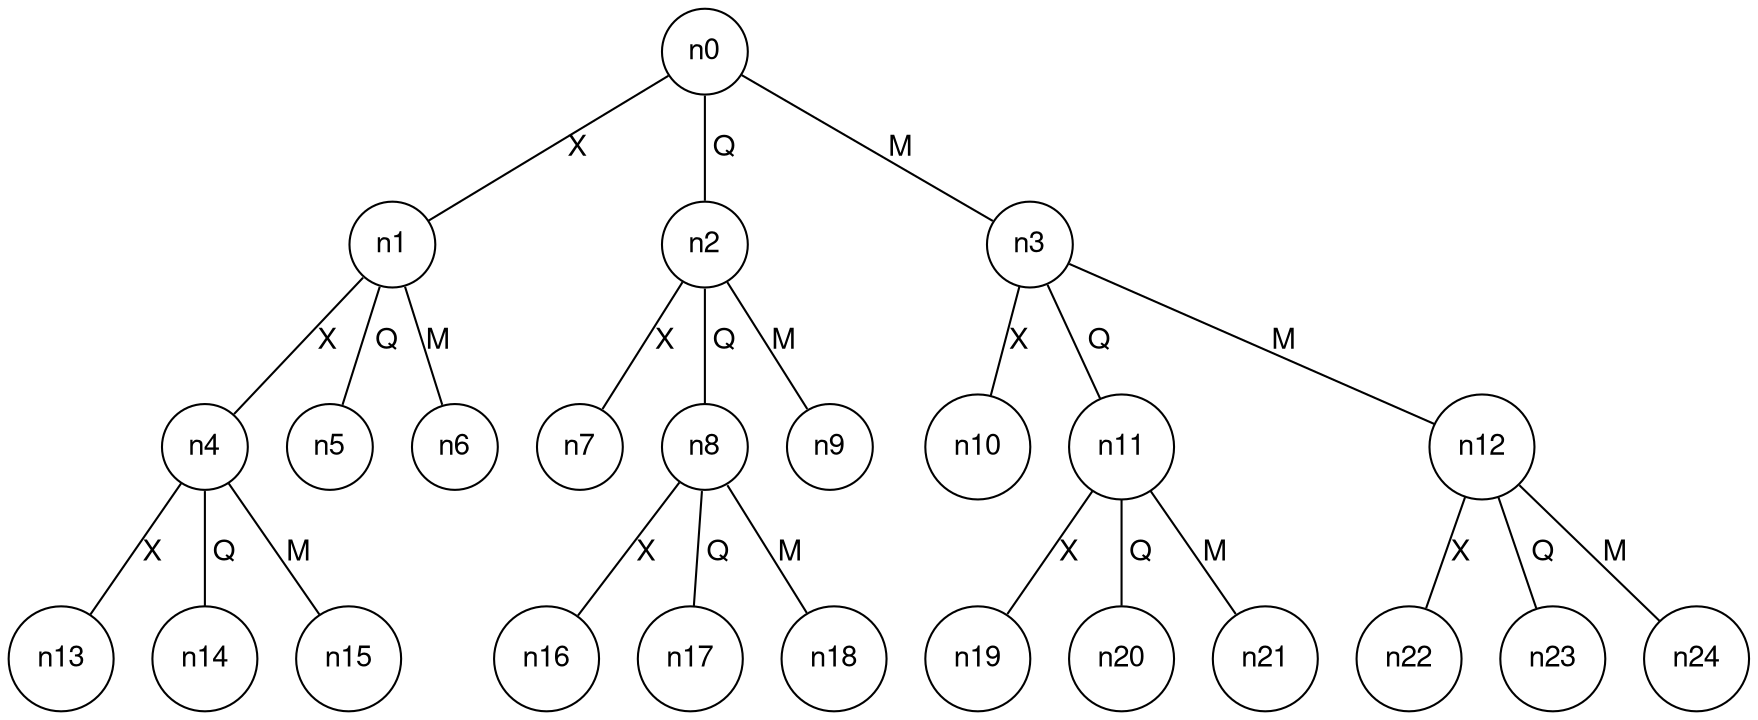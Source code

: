 graph G { 
    
    fontname="Helvetica,Arial,sans-serif"
	node [fontname="Helvetica,Arial,sans-serif"]
	edge [fontname="Helvetica,Arial,sans-serif"]
	rankdir="TD";
	node [shape = circle];

    "n0" -- "n1" [label = "X"];
    "n0" -- "n2" [label = " Q"];
    "n0" -- "n3" [label = "M"];
    "n1" -- "n4" [label = "X"];
    "n1" -- "n5" [label = " Q"];
    "n1" -- "n6" [label = "M"];
    "n2" -- "n7" [label = "X"];
    "n2" -- "n8" [label = " Q"];
    "n2" -- "n9" [label = "M"];
    "n3" -- "n10" [label = "X"];
    "n3" -- "n11" [label = " Q"];
    "n3" -- "n12" [label = "M"];
    "n4" -- "n13" [label = "X"];
    "n4" -- "n14" [label = " Q"];
    "n4" -- "n15" [label = "M"];
    "n8" -- "n16" [label = "X"];
    "n8" -- "n17" [label = " Q"];
    "n8" -- "n18" [label = "M"];
    "n11" -- "n19" [label = "X"];
    "n11" -- "n20" [label = " Q"];
    "n11" -- "n21" [label = "M"];
    "n12" -- "n22" [label = "X"];
    "n12" -- "n23" [label = " Q"];
    "n12" -- "n24" [label = "M"];

}
